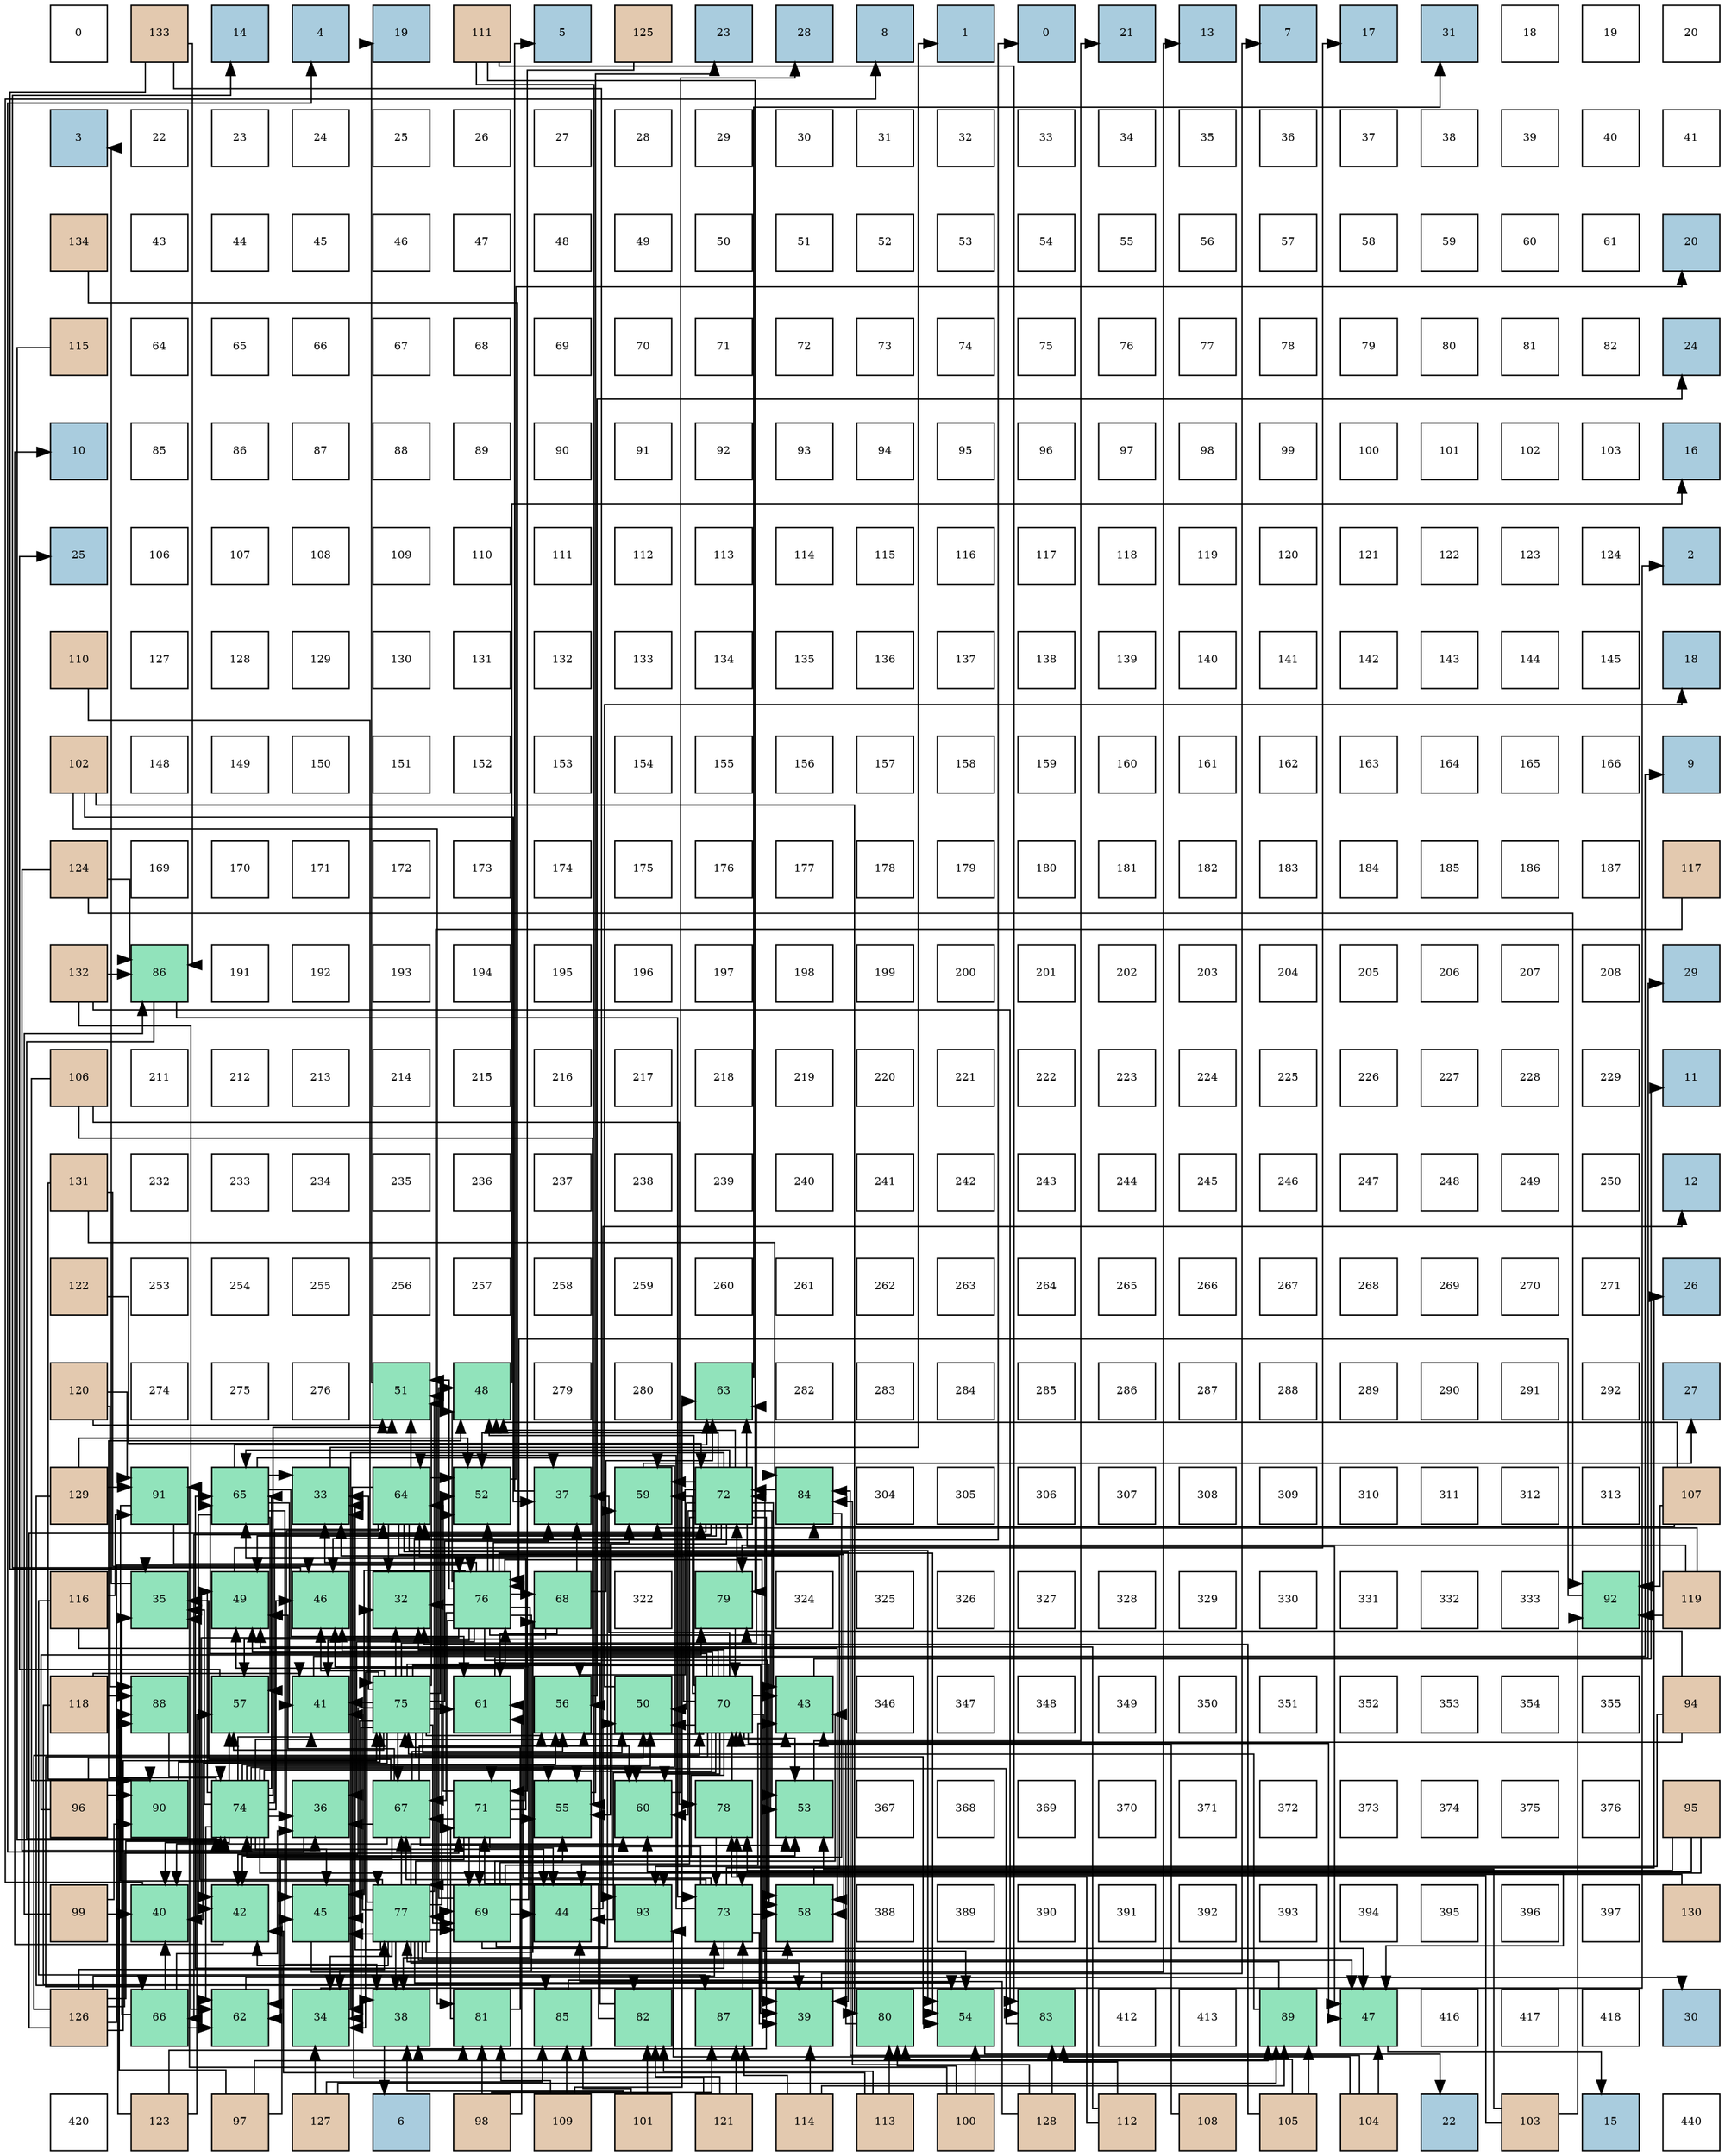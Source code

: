 digraph layout{
 rankdir=TB;
 splines=ortho;
 node [style=filled shape=square fixedsize=true width=0.6];
0[label="0", fontsize=8, fillcolor="#ffffff"];
1[label="133", fontsize=8, fillcolor="#e3c9af"];
2[label="14", fontsize=8, fillcolor="#a9ccde"];
3[label="4", fontsize=8, fillcolor="#a9ccde"];
4[label="19", fontsize=8, fillcolor="#a9ccde"];
5[label="111", fontsize=8, fillcolor="#e3c9af"];
6[label="5", fontsize=8, fillcolor="#a9ccde"];
7[label="125", fontsize=8, fillcolor="#e3c9af"];
8[label="23", fontsize=8, fillcolor="#a9ccde"];
9[label="28", fontsize=8, fillcolor="#a9ccde"];
10[label="8", fontsize=8, fillcolor="#a9ccde"];
11[label="1", fontsize=8, fillcolor="#a9ccde"];
12[label="0", fontsize=8, fillcolor="#a9ccde"];
13[label="21", fontsize=8, fillcolor="#a9ccde"];
14[label="13", fontsize=8, fillcolor="#a9ccde"];
15[label="7", fontsize=8, fillcolor="#a9ccde"];
16[label="17", fontsize=8, fillcolor="#a9ccde"];
17[label="31", fontsize=8, fillcolor="#a9ccde"];
18[label="18", fontsize=8, fillcolor="#ffffff"];
19[label="19", fontsize=8, fillcolor="#ffffff"];
20[label="20", fontsize=8, fillcolor="#ffffff"];
21[label="3", fontsize=8, fillcolor="#a9ccde"];
22[label="22", fontsize=8, fillcolor="#ffffff"];
23[label="23", fontsize=8, fillcolor="#ffffff"];
24[label="24", fontsize=8, fillcolor="#ffffff"];
25[label="25", fontsize=8, fillcolor="#ffffff"];
26[label="26", fontsize=8, fillcolor="#ffffff"];
27[label="27", fontsize=8, fillcolor="#ffffff"];
28[label="28", fontsize=8, fillcolor="#ffffff"];
29[label="29", fontsize=8, fillcolor="#ffffff"];
30[label="30", fontsize=8, fillcolor="#ffffff"];
31[label="31", fontsize=8, fillcolor="#ffffff"];
32[label="32", fontsize=8, fillcolor="#ffffff"];
33[label="33", fontsize=8, fillcolor="#ffffff"];
34[label="34", fontsize=8, fillcolor="#ffffff"];
35[label="35", fontsize=8, fillcolor="#ffffff"];
36[label="36", fontsize=8, fillcolor="#ffffff"];
37[label="37", fontsize=8, fillcolor="#ffffff"];
38[label="38", fontsize=8, fillcolor="#ffffff"];
39[label="39", fontsize=8, fillcolor="#ffffff"];
40[label="40", fontsize=8, fillcolor="#ffffff"];
41[label="41", fontsize=8, fillcolor="#ffffff"];
42[label="134", fontsize=8, fillcolor="#e3c9af"];
43[label="43", fontsize=8, fillcolor="#ffffff"];
44[label="44", fontsize=8, fillcolor="#ffffff"];
45[label="45", fontsize=8, fillcolor="#ffffff"];
46[label="46", fontsize=8, fillcolor="#ffffff"];
47[label="47", fontsize=8, fillcolor="#ffffff"];
48[label="48", fontsize=8, fillcolor="#ffffff"];
49[label="49", fontsize=8, fillcolor="#ffffff"];
50[label="50", fontsize=8, fillcolor="#ffffff"];
51[label="51", fontsize=8, fillcolor="#ffffff"];
52[label="52", fontsize=8, fillcolor="#ffffff"];
53[label="53", fontsize=8, fillcolor="#ffffff"];
54[label="54", fontsize=8, fillcolor="#ffffff"];
55[label="55", fontsize=8, fillcolor="#ffffff"];
56[label="56", fontsize=8, fillcolor="#ffffff"];
57[label="57", fontsize=8, fillcolor="#ffffff"];
58[label="58", fontsize=8, fillcolor="#ffffff"];
59[label="59", fontsize=8, fillcolor="#ffffff"];
60[label="60", fontsize=8, fillcolor="#ffffff"];
61[label="61", fontsize=8, fillcolor="#ffffff"];
62[label="20", fontsize=8, fillcolor="#a9ccde"];
63[label="115", fontsize=8, fillcolor="#e3c9af"];
64[label="64", fontsize=8, fillcolor="#ffffff"];
65[label="65", fontsize=8, fillcolor="#ffffff"];
66[label="66", fontsize=8, fillcolor="#ffffff"];
67[label="67", fontsize=8, fillcolor="#ffffff"];
68[label="68", fontsize=8, fillcolor="#ffffff"];
69[label="69", fontsize=8, fillcolor="#ffffff"];
70[label="70", fontsize=8, fillcolor="#ffffff"];
71[label="71", fontsize=8, fillcolor="#ffffff"];
72[label="72", fontsize=8, fillcolor="#ffffff"];
73[label="73", fontsize=8, fillcolor="#ffffff"];
74[label="74", fontsize=8, fillcolor="#ffffff"];
75[label="75", fontsize=8, fillcolor="#ffffff"];
76[label="76", fontsize=8, fillcolor="#ffffff"];
77[label="77", fontsize=8, fillcolor="#ffffff"];
78[label="78", fontsize=8, fillcolor="#ffffff"];
79[label="79", fontsize=8, fillcolor="#ffffff"];
80[label="80", fontsize=8, fillcolor="#ffffff"];
81[label="81", fontsize=8, fillcolor="#ffffff"];
82[label="82", fontsize=8, fillcolor="#ffffff"];
83[label="24", fontsize=8, fillcolor="#a9ccde"];
84[label="10", fontsize=8, fillcolor="#a9ccde"];
85[label="85", fontsize=8, fillcolor="#ffffff"];
86[label="86", fontsize=8, fillcolor="#ffffff"];
87[label="87", fontsize=8, fillcolor="#ffffff"];
88[label="88", fontsize=8, fillcolor="#ffffff"];
89[label="89", fontsize=8, fillcolor="#ffffff"];
90[label="90", fontsize=8, fillcolor="#ffffff"];
91[label="91", fontsize=8, fillcolor="#ffffff"];
92[label="92", fontsize=8, fillcolor="#ffffff"];
93[label="93", fontsize=8, fillcolor="#ffffff"];
94[label="94", fontsize=8, fillcolor="#ffffff"];
95[label="95", fontsize=8, fillcolor="#ffffff"];
96[label="96", fontsize=8, fillcolor="#ffffff"];
97[label="97", fontsize=8, fillcolor="#ffffff"];
98[label="98", fontsize=8, fillcolor="#ffffff"];
99[label="99", fontsize=8, fillcolor="#ffffff"];
100[label="100", fontsize=8, fillcolor="#ffffff"];
101[label="101", fontsize=8, fillcolor="#ffffff"];
102[label="102", fontsize=8, fillcolor="#ffffff"];
103[label="103", fontsize=8, fillcolor="#ffffff"];
104[label="16", fontsize=8, fillcolor="#a9ccde"];
105[label="25", fontsize=8, fillcolor="#a9ccde"];
106[label="106", fontsize=8, fillcolor="#ffffff"];
107[label="107", fontsize=8, fillcolor="#ffffff"];
108[label="108", fontsize=8, fillcolor="#ffffff"];
109[label="109", fontsize=8, fillcolor="#ffffff"];
110[label="110", fontsize=8, fillcolor="#ffffff"];
111[label="111", fontsize=8, fillcolor="#ffffff"];
112[label="112", fontsize=8, fillcolor="#ffffff"];
113[label="113", fontsize=8, fillcolor="#ffffff"];
114[label="114", fontsize=8, fillcolor="#ffffff"];
115[label="115", fontsize=8, fillcolor="#ffffff"];
116[label="116", fontsize=8, fillcolor="#ffffff"];
117[label="117", fontsize=8, fillcolor="#ffffff"];
118[label="118", fontsize=8, fillcolor="#ffffff"];
119[label="119", fontsize=8, fillcolor="#ffffff"];
120[label="120", fontsize=8, fillcolor="#ffffff"];
121[label="121", fontsize=8, fillcolor="#ffffff"];
122[label="122", fontsize=8, fillcolor="#ffffff"];
123[label="123", fontsize=8, fillcolor="#ffffff"];
124[label="124", fontsize=8, fillcolor="#ffffff"];
125[label="2", fontsize=8, fillcolor="#a9ccde"];
126[label="110", fontsize=8, fillcolor="#e3c9af"];
127[label="127", fontsize=8, fillcolor="#ffffff"];
128[label="128", fontsize=8, fillcolor="#ffffff"];
129[label="129", fontsize=8, fillcolor="#ffffff"];
130[label="130", fontsize=8, fillcolor="#ffffff"];
131[label="131", fontsize=8, fillcolor="#ffffff"];
132[label="132", fontsize=8, fillcolor="#ffffff"];
133[label="133", fontsize=8, fillcolor="#ffffff"];
134[label="134", fontsize=8, fillcolor="#ffffff"];
135[label="135", fontsize=8, fillcolor="#ffffff"];
136[label="136", fontsize=8, fillcolor="#ffffff"];
137[label="137", fontsize=8, fillcolor="#ffffff"];
138[label="138", fontsize=8, fillcolor="#ffffff"];
139[label="139", fontsize=8, fillcolor="#ffffff"];
140[label="140", fontsize=8, fillcolor="#ffffff"];
141[label="141", fontsize=8, fillcolor="#ffffff"];
142[label="142", fontsize=8, fillcolor="#ffffff"];
143[label="143", fontsize=8, fillcolor="#ffffff"];
144[label="144", fontsize=8, fillcolor="#ffffff"];
145[label="145", fontsize=8, fillcolor="#ffffff"];
146[label="18", fontsize=8, fillcolor="#a9ccde"];
147[label="102", fontsize=8, fillcolor="#e3c9af"];
148[label="148", fontsize=8, fillcolor="#ffffff"];
149[label="149", fontsize=8, fillcolor="#ffffff"];
150[label="150", fontsize=8, fillcolor="#ffffff"];
151[label="151", fontsize=8, fillcolor="#ffffff"];
152[label="152", fontsize=8, fillcolor="#ffffff"];
153[label="153", fontsize=8, fillcolor="#ffffff"];
154[label="154", fontsize=8, fillcolor="#ffffff"];
155[label="155", fontsize=8, fillcolor="#ffffff"];
156[label="156", fontsize=8, fillcolor="#ffffff"];
157[label="157", fontsize=8, fillcolor="#ffffff"];
158[label="158", fontsize=8, fillcolor="#ffffff"];
159[label="159", fontsize=8, fillcolor="#ffffff"];
160[label="160", fontsize=8, fillcolor="#ffffff"];
161[label="161", fontsize=8, fillcolor="#ffffff"];
162[label="162", fontsize=8, fillcolor="#ffffff"];
163[label="163", fontsize=8, fillcolor="#ffffff"];
164[label="164", fontsize=8, fillcolor="#ffffff"];
165[label="165", fontsize=8, fillcolor="#ffffff"];
166[label="166", fontsize=8, fillcolor="#ffffff"];
167[label="9", fontsize=8, fillcolor="#a9ccde"];
168[label="124", fontsize=8, fillcolor="#e3c9af"];
169[label="169", fontsize=8, fillcolor="#ffffff"];
170[label="170", fontsize=8, fillcolor="#ffffff"];
171[label="171", fontsize=8, fillcolor="#ffffff"];
172[label="172", fontsize=8, fillcolor="#ffffff"];
173[label="173", fontsize=8, fillcolor="#ffffff"];
174[label="174", fontsize=8, fillcolor="#ffffff"];
175[label="175", fontsize=8, fillcolor="#ffffff"];
176[label="176", fontsize=8, fillcolor="#ffffff"];
177[label="177", fontsize=8, fillcolor="#ffffff"];
178[label="178", fontsize=8, fillcolor="#ffffff"];
179[label="179", fontsize=8, fillcolor="#ffffff"];
180[label="180", fontsize=8, fillcolor="#ffffff"];
181[label="181", fontsize=8, fillcolor="#ffffff"];
182[label="182", fontsize=8, fillcolor="#ffffff"];
183[label="183", fontsize=8, fillcolor="#ffffff"];
184[label="184", fontsize=8, fillcolor="#ffffff"];
185[label="185", fontsize=8, fillcolor="#ffffff"];
186[label="186", fontsize=8, fillcolor="#ffffff"];
187[label="187", fontsize=8, fillcolor="#ffffff"];
188[label="117", fontsize=8, fillcolor="#e3c9af"];
189[label="132", fontsize=8, fillcolor="#e3c9af"];
190[label="86", fontsize=8, fillcolor="#91e3bb"];
191[label="191", fontsize=8, fillcolor="#ffffff"];
192[label="192", fontsize=8, fillcolor="#ffffff"];
193[label="193", fontsize=8, fillcolor="#ffffff"];
194[label="194", fontsize=8, fillcolor="#ffffff"];
195[label="195", fontsize=8, fillcolor="#ffffff"];
196[label="196", fontsize=8, fillcolor="#ffffff"];
197[label="197", fontsize=8, fillcolor="#ffffff"];
198[label="198", fontsize=8, fillcolor="#ffffff"];
199[label="199", fontsize=8, fillcolor="#ffffff"];
200[label="200", fontsize=8, fillcolor="#ffffff"];
201[label="201", fontsize=8, fillcolor="#ffffff"];
202[label="202", fontsize=8, fillcolor="#ffffff"];
203[label="203", fontsize=8, fillcolor="#ffffff"];
204[label="204", fontsize=8, fillcolor="#ffffff"];
205[label="205", fontsize=8, fillcolor="#ffffff"];
206[label="206", fontsize=8, fillcolor="#ffffff"];
207[label="207", fontsize=8, fillcolor="#ffffff"];
208[label="208", fontsize=8, fillcolor="#ffffff"];
209[label="29", fontsize=8, fillcolor="#a9ccde"];
210[label="106", fontsize=8, fillcolor="#e3c9af"];
211[label="211", fontsize=8, fillcolor="#ffffff"];
212[label="212", fontsize=8, fillcolor="#ffffff"];
213[label="213", fontsize=8, fillcolor="#ffffff"];
214[label="214", fontsize=8, fillcolor="#ffffff"];
215[label="215", fontsize=8, fillcolor="#ffffff"];
216[label="216", fontsize=8, fillcolor="#ffffff"];
217[label="217", fontsize=8, fillcolor="#ffffff"];
218[label="218", fontsize=8, fillcolor="#ffffff"];
219[label="219", fontsize=8, fillcolor="#ffffff"];
220[label="220", fontsize=8, fillcolor="#ffffff"];
221[label="221", fontsize=8, fillcolor="#ffffff"];
222[label="222", fontsize=8, fillcolor="#ffffff"];
223[label="223", fontsize=8, fillcolor="#ffffff"];
224[label="224", fontsize=8, fillcolor="#ffffff"];
225[label="225", fontsize=8, fillcolor="#ffffff"];
226[label="226", fontsize=8, fillcolor="#ffffff"];
227[label="227", fontsize=8, fillcolor="#ffffff"];
228[label="228", fontsize=8, fillcolor="#ffffff"];
229[label="229", fontsize=8, fillcolor="#ffffff"];
230[label="11", fontsize=8, fillcolor="#a9ccde"];
231[label="131", fontsize=8, fillcolor="#e3c9af"];
232[label="232", fontsize=8, fillcolor="#ffffff"];
233[label="233", fontsize=8, fillcolor="#ffffff"];
234[label="234", fontsize=8, fillcolor="#ffffff"];
235[label="235", fontsize=8, fillcolor="#ffffff"];
236[label="236", fontsize=8, fillcolor="#ffffff"];
237[label="237", fontsize=8, fillcolor="#ffffff"];
238[label="238", fontsize=8, fillcolor="#ffffff"];
239[label="239", fontsize=8, fillcolor="#ffffff"];
240[label="240", fontsize=8, fillcolor="#ffffff"];
241[label="241", fontsize=8, fillcolor="#ffffff"];
242[label="242", fontsize=8, fillcolor="#ffffff"];
243[label="243", fontsize=8, fillcolor="#ffffff"];
244[label="244", fontsize=8, fillcolor="#ffffff"];
245[label="245", fontsize=8, fillcolor="#ffffff"];
246[label="246", fontsize=8, fillcolor="#ffffff"];
247[label="247", fontsize=8, fillcolor="#ffffff"];
248[label="248", fontsize=8, fillcolor="#ffffff"];
249[label="249", fontsize=8, fillcolor="#ffffff"];
250[label="250", fontsize=8, fillcolor="#ffffff"];
251[label="12", fontsize=8, fillcolor="#a9ccde"];
252[label="122", fontsize=8, fillcolor="#e3c9af"];
253[label="253", fontsize=8, fillcolor="#ffffff"];
254[label="254", fontsize=8, fillcolor="#ffffff"];
255[label="255", fontsize=8, fillcolor="#ffffff"];
256[label="256", fontsize=8, fillcolor="#ffffff"];
257[label="257", fontsize=8, fillcolor="#ffffff"];
258[label="258", fontsize=8, fillcolor="#ffffff"];
259[label="259", fontsize=8, fillcolor="#ffffff"];
260[label="260", fontsize=8, fillcolor="#ffffff"];
261[label="261", fontsize=8, fillcolor="#ffffff"];
262[label="262", fontsize=8, fillcolor="#ffffff"];
263[label="263", fontsize=8, fillcolor="#ffffff"];
264[label="264", fontsize=8, fillcolor="#ffffff"];
265[label="265", fontsize=8, fillcolor="#ffffff"];
266[label="266", fontsize=8, fillcolor="#ffffff"];
267[label="267", fontsize=8, fillcolor="#ffffff"];
268[label="268", fontsize=8, fillcolor="#ffffff"];
269[label="269", fontsize=8, fillcolor="#ffffff"];
270[label="270", fontsize=8, fillcolor="#ffffff"];
271[label="271", fontsize=8, fillcolor="#ffffff"];
272[label="26", fontsize=8, fillcolor="#a9ccde"];
273[label="120", fontsize=8, fillcolor="#e3c9af"];
274[label="274", fontsize=8, fillcolor="#ffffff"];
275[label="275", fontsize=8, fillcolor="#ffffff"];
276[label="276", fontsize=8, fillcolor="#ffffff"];
277[label="51", fontsize=8, fillcolor="#91e3bb"];
278[label="48", fontsize=8, fillcolor="#91e3bb"];
279[label="279", fontsize=8, fillcolor="#ffffff"];
280[label="280", fontsize=8, fillcolor="#ffffff"];
281[label="63", fontsize=8, fillcolor="#91e3bb"];
282[label="282", fontsize=8, fillcolor="#ffffff"];
283[label="283", fontsize=8, fillcolor="#ffffff"];
284[label="284", fontsize=8, fillcolor="#ffffff"];
285[label="285", fontsize=8, fillcolor="#ffffff"];
286[label="286", fontsize=8, fillcolor="#ffffff"];
287[label="287", fontsize=8, fillcolor="#ffffff"];
288[label="288", fontsize=8, fillcolor="#ffffff"];
289[label="289", fontsize=8, fillcolor="#ffffff"];
290[label="290", fontsize=8, fillcolor="#ffffff"];
291[label="291", fontsize=8, fillcolor="#ffffff"];
292[label="292", fontsize=8, fillcolor="#ffffff"];
293[label="27", fontsize=8, fillcolor="#a9ccde"];
294[label="129", fontsize=8, fillcolor="#e3c9af"];
295[label="91", fontsize=8, fillcolor="#91e3bb"];
296[label="65", fontsize=8, fillcolor="#91e3bb"];
297[label="33", fontsize=8, fillcolor="#91e3bb"];
298[label="64", fontsize=8, fillcolor="#91e3bb"];
299[label="52", fontsize=8, fillcolor="#91e3bb"];
300[label="37", fontsize=8, fillcolor="#91e3bb"];
301[label="59", fontsize=8, fillcolor="#91e3bb"];
302[label="72", fontsize=8, fillcolor="#91e3bb"];
303[label="84", fontsize=8, fillcolor="#91e3bb"];
304[label="304", fontsize=8, fillcolor="#ffffff"];
305[label="305", fontsize=8, fillcolor="#ffffff"];
306[label="306", fontsize=8, fillcolor="#ffffff"];
307[label="307", fontsize=8, fillcolor="#ffffff"];
308[label="308", fontsize=8, fillcolor="#ffffff"];
309[label="309", fontsize=8, fillcolor="#ffffff"];
310[label="310", fontsize=8, fillcolor="#ffffff"];
311[label="311", fontsize=8, fillcolor="#ffffff"];
312[label="312", fontsize=8, fillcolor="#ffffff"];
313[label="313", fontsize=8, fillcolor="#ffffff"];
314[label="107", fontsize=8, fillcolor="#e3c9af"];
315[label="116", fontsize=8, fillcolor="#e3c9af"];
316[label="35", fontsize=8, fillcolor="#91e3bb"];
317[label="49", fontsize=8, fillcolor="#91e3bb"];
318[label="46", fontsize=8, fillcolor="#91e3bb"];
319[label="32", fontsize=8, fillcolor="#91e3bb"];
320[label="76", fontsize=8, fillcolor="#91e3bb"];
321[label="68", fontsize=8, fillcolor="#91e3bb"];
322[label="322", fontsize=8, fillcolor="#ffffff"];
323[label="79", fontsize=8, fillcolor="#91e3bb"];
324[label="324", fontsize=8, fillcolor="#ffffff"];
325[label="325", fontsize=8, fillcolor="#ffffff"];
326[label="326", fontsize=8, fillcolor="#ffffff"];
327[label="327", fontsize=8, fillcolor="#ffffff"];
328[label="328", fontsize=8, fillcolor="#ffffff"];
329[label="329", fontsize=8, fillcolor="#ffffff"];
330[label="330", fontsize=8, fillcolor="#ffffff"];
331[label="331", fontsize=8, fillcolor="#ffffff"];
332[label="332", fontsize=8, fillcolor="#ffffff"];
333[label="333", fontsize=8, fillcolor="#ffffff"];
334[label="92", fontsize=8, fillcolor="#91e3bb"];
335[label="119", fontsize=8, fillcolor="#e3c9af"];
336[label="118", fontsize=8, fillcolor="#e3c9af"];
337[label="88", fontsize=8, fillcolor="#91e3bb"];
338[label="57", fontsize=8, fillcolor="#91e3bb"];
339[label="41", fontsize=8, fillcolor="#91e3bb"];
340[label="75", fontsize=8, fillcolor="#91e3bb"];
341[label="61", fontsize=8, fillcolor="#91e3bb"];
342[label="56", fontsize=8, fillcolor="#91e3bb"];
343[label="50", fontsize=8, fillcolor="#91e3bb"];
344[label="70", fontsize=8, fillcolor="#91e3bb"];
345[label="43", fontsize=8, fillcolor="#91e3bb"];
346[label="346", fontsize=8, fillcolor="#ffffff"];
347[label="347", fontsize=8, fillcolor="#ffffff"];
348[label="348", fontsize=8, fillcolor="#ffffff"];
349[label="349", fontsize=8, fillcolor="#ffffff"];
350[label="350", fontsize=8, fillcolor="#ffffff"];
351[label="351", fontsize=8, fillcolor="#ffffff"];
352[label="352", fontsize=8, fillcolor="#ffffff"];
353[label="353", fontsize=8, fillcolor="#ffffff"];
354[label="354", fontsize=8, fillcolor="#ffffff"];
355[label="355", fontsize=8, fillcolor="#ffffff"];
356[label="94", fontsize=8, fillcolor="#e3c9af"];
357[label="96", fontsize=8, fillcolor="#e3c9af"];
358[label="90", fontsize=8, fillcolor="#91e3bb"];
359[label="74", fontsize=8, fillcolor="#91e3bb"];
360[label="36", fontsize=8, fillcolor="#91e3bb"];
361[label="67", fontsize=8, fillcolor="#91e3bb"];
362[label="71", fontsize=8, fillcolor="#91e3bb"];
363[label="55", fontsize=8, fillcolor="#91e3bb"];
364[label="60", fontsize=8, fillcolor="#91e3bb"];
365[label="78", fontsize=8, fillcolor="#91e3bb"];
366[label="53", fontsize=8, fillcolor="#91e3bb"];
367[label="367", fontsize=8, fillcolor="#ffffff"];
368[label="368", fontsize=8, fillcolor="#ffffff"];
369[label="369", fontsize=8, fillcolor="#ffffff"];
370[label="370", fontsize=8, fillcolor="#ffffff"];
371[label="371", fontsize=8, fillcolor="#ffffff"];
372[label="372", fontsize=8, fillcolor="#ffffff"];
373[label="373", fontsize=8, fillcolor="#ffffff"];
374[label="374", fontsize=8, fillcolor="#ffffff"];
375[label="375", fontsize=8, fillcolor="#ffffff"];
376[label="376", fontsize=8, fillcolor="#ffffff"];
377[label="95", fontsize=8, fillcolor="#e3c9af"];
378[label="99", fontsize=8, fillcolor="#e3c9af"];
379[label="40", fontsize=8, fillcolor="#91e3bb"];
380[label="42", fontsize=8, fillcolor="#91e3bb"];
381[label="45", fontsize=8, fillcolor="#91e3bb"];
382[label="77", fontsize=8, fillcolor="#91e3bb"];
383[label="69", fontsize=8, fillcolor="#91e3bb"];
384[label="44", fontsize=8, fillcolor="#91e3bb"];
385[label="93", fontsize=8, fillcolor="#91e3bb"];
386[label="73", fontsize=8, fillcolor="#91e3bb"];
387[label="58", fontsize=8, fillcolor="#91e3bb"];
388[label="388", fontsize=8, fillcolor="#ffffff"];
389[label="389", fontsize=8, fillcolor="#ffffff"];
390[label="390", fontsize=8, fillcolor="#ffffff"];
391[label="391", fontsize=8, fillcolor="#ffffff"];
392[label="392", fontsize=8, fillcolor="#ffffff"];
393[label="393", fontsize=8, fillcolor="#ffffff"];
394[label="394", fontsize=8, fillcolor="#ffffff"];
395[label="395", fontsize=8, fillcolor="#ffffff"];
396[label="396", fontsize=8, fillcolor="#ffffff"];
397[label="397", fontsize=8, fillcolor="#ffffff"];
398[label="130", fontsize=8, fillcolor="#e3c9af"];
399[label="126", fontsize=8, fillcolor="#e3c9af"];
400[label="66", fontsize=8, fillcolor="#91e3bb"];
401[label="62", fontsize=8, fillcolor="#91e3bb"];
402[label="34", fontsize=8, fillcolor="#91e3bb"];
403[label="38", fontsize=8, fillcolor="#91e3bb"];
404[label="81", fontsize=8, fillcolor="#91e3bb"];
405[label="85", fontsize=8, fillcolor="#91e3bb"];
406[label="82", fontsize=8, fillcolor="#91e3bb"];
407[label="87", fontsize=8, fillcolor="#91e3bb"];
408[label="39", fontsize=8, fillcolor="#91e3bb"];
409[label="80", fontsize=8, fillcolor="#91e3bb"];
410[label="54", fontsize=8, fillcolor="#91e3bb"];
411[label="83", fontsize=8, fillcolor="#91e3bb"];
412[label="412", fontsize=8, fillcolor="#ffffff"];
413[label="413", fontsize=8, fillcolor="#ffffff"];
414[label="89", fontsize=8, fillcolor="#91e3bb"];
415[label="47", fontsize=8, fillcolor="#91e3bb"];
416[label="416", fontsize=8, fillcolor="#ffffff"];
417[label="417", fontsize=8, fillcolor="#ffffff"];
418[label="418", fontsize=8, fillcolor="#ffffff"];
419[label="30", fontsize=8, fillcolor="#a9ccde"];
420[label="420", fontsize=8, fillcolor="#ffffff"];
421[label="123", fontsize=8, fillcolor="#e3c9af"];
422[label="97", fontsize=8, fillcolor="#e3c9af"];
423[label="127", fontsize=8, fillcolor="#e3c9af"];
424[label="6", fontsize=8, fillcolor="#a9ccde"];
425[label="98", fontsize=8, fillcolor="#e3c9af"];
426[label="109", fontsize=8, fillcolor="#e3c9af"];
427[label="101", fontsize=8, fillcolor="#e3c9af"];
428[label="121", fontsize=8, fillcolor="#e3c9af"];
429[label="114", fontsize=8, fillcolor="#e3c9af"];
430[label="113", fontsize=8, fillcolor="#e3c9af"];
431[label="100", fontsize=8, fillcolor="#e3c9af"];
432[label="128", fontsize=8, fillcolor="#e3c9af"];
433[label="112", fontsize=8, fillcolor="#e3c9af"];
434[label="108", fontsize=8, fillcolor="#e3c9af"];
435[label="105", fontsize=8, fillcolor="#e3c9af"];
436[label="104", fontsize=8, fillcolor="#e3c9af"];
437[label="22", fontsize=8, fillcolor="#a9ccde"];
438[label="103", fontsize=8, fillcolor="#e3c9af"];
439[label="15", fontsize=8, fillcolor="#a9ccde"];
440[label="440", fontsize=8, fillcolor="#ffffff"];
edge [constraint=false, style=vis];319 -> 12;
297 -> 11;
402 -> 125;
316 -> 21;
360 -> 3;
300 -> 6;
403 -> 424;
408 -> 15;
379 -> 10;
339 -> 167;
380 -> 84;
345 -> 230;
384 -> 251;
381 -> 14;
318 -> 2;
415 -> 439;
278 -> 104;
317 -> 16;
343 -> 146;
277 -> 4;
299 -> 62;
366 -> 13;
410 -> 437;
363 -> 8;
342 -> 83;
338 -> 105;
387 -> 272;
301 -> 293;
364 -> 9;
341 -> 209;
401 -> 419;
281 -> 17;
298 -> 319;
298 -> 402;
298 -> 408;
298 -> 381;
298 -> 277;
298 -> 299;
298 -> 410;
298 -> 387;
296 -> 297;
296 -> 300;
296 -> 403;
296 -> 339;
296 -> 380;
296 -> 338;
296 -> 341;
296 -> 281;
400 -> 316;
400 -> 360;
400 -> 379;
400 -> 401;
361 -> 316;
361 -> 360;
361 -> 379;
361 -> 317;
361 -> 366;
361 -> 342;
361 -> 364;
361 -> 401;
321 -> 300;
321 -> 338;
321 -> 341;
321 -> 281;
383 -> 345;
383 -> 384;
383 -> 318;
383 -> 415;
383 -> 278;
383 -> 343;
383 -> 363;
383 -> 301;
344 -> 319;
344 -> 300;
344 -> 380;
344 -> 345;
344 -> 384;
344 -> 318;
344 -> 415;
344 -> 278;
344 -> 317;
344 -> 343;
344 -> 366;
344 -> 410;
344 -> 363;
344 -> 342;
344 -> 301;
344 -> 364;
344 -> 298;
344 -> 296;
344 -> 400;
362 -> 384;
362 -> 317;
362 -> 363;
362 -> 401;
362 -> 298;
362 -> 296;
362 -> 361;
362 -> 383;
302 -> 402;
302 -> 403;
302 -> 345;
302 -> 384;
302 -> 318;
302 -> 415;
302 -> 278;
302 -> 317;
302 -> 343;
302 -> 299;
302 -> 366;
302 -> 363;
302 -> 342;
302 -> 301;
302 -> 364;
302 -> 281;
302 -> 298;
302 -> 296;
302 -> 400;
386 -> 297;
386 -> 408;
386 -> 387;
386 -> 341;
386 -> 298;
386 -> 296;
386 -> 361;
386 -> 383;
359 -> 316;
359 -> 360;
359 -> 379;
359 -> 339;
359 -> 345;
359 -> 384;
359 -> 381;
359 -> 318;
359 -> 415;
359 -> 278;
359 -> 317;
359 -> 343;
359 -> 277;
359 -> 366;
359 -> 363;
359 -> 342;
359 -> 338;
359 -> 301;
359 -> 364;
359 -> 401;
359 -> 298;
359 -> 296;
340 -> 319;
340 -> 297;
340 -> 402;
340 -> 300;
340 -> 403;
340 -> 408;
340 -> 379;
340 -> 339;
340 -> 380;
340 -> 381;
340 -> 318;
340 -> 343;
340 -> 277;
340 -> 299;
340 -> 410;
340 -> 342;
340 -> 338;
340 -> 387;
340 -> 341;
340 -> 281;
340 -> 361;
340 -> 383;
320 -> 319;
320 -> 297;
320 -> 402;
320 -> 360;
320 -> 403;
320 -> 408;
320 -> 339;
320 -> 380;
320 -> 381;
320 -> 278;
320 -> 277;
320 -> 299;
320 -> 366;
320 -> 410;
320 -> 387;
320 -> 301;
320 -> 361;
320 -> 321;
320 -> 383;
382 -> 319;
382 -> 297;
382 -> 402;
382 -> 316;
382 -> 403;
382 -> 408;
382 -> 339;
382 -> 380;
382 -> 345;
382 -> 381;
382 -> 415;
382 -> 277;
382 -> 299;
382 -> 410;
382 -> 387;
382 -> 364;
382 -> 361;
382 -> 321;
382 -> 383;
365 -> 344;
365 -> 386;
323 -> 344;
323 -> 302;
409 -> 344;
404 -> 362;
404 -> 340;
406 -> 362;
406 -> 320;
411 -> 362;
303 -> 302;
303 -> 359;
405 -> 302;
190 -> 386;
190 -> 359;
407 -> 386;
337 -> 359;
414 -> 340;
414 -> 382;
358 -> 340;
295 -> 320;
295 -> 382;
334 -> 320;
385 -> 382;
356 -> 345;
356 -> 323;
356 -> 385;
377 -> 364;
377 -> 365;
377 -> 385;
357 -> 343;
357 -> 323;
357 -> 358;
422 -> 381;
422 -> 337;
422 -> 414;
425 -> 341;
425 -> 404;
425 -> 407;
378 -> 379;
378 -> 190;
378 -> 358;
431 -> 410;
431 -> 409;
431 -> 295;
427 -> 403;
427 -> 406;
427 -> 405;
147 -> 300;
147 -> 409;
147 -> 404;
438 -> 366;
438 -> 365;
438 -> 334;
436 -> 415;
436 -> 303;
436 -> 385;
435 -> 319;
435 -> 409;
435 -> 414;
210 -> 342;
210 -> 365;
210 -> 358;
314 -> 278;
314 -> 303;
314 -> 334;
434 -> 344;
426 -> 281;
426 -> 404;
426 -> 405;
126 -> 340;
5 -> 363;
5 -> 323;
5 -> 411;
433 -> 317;
433 -> 365;
433 -> 411;
430 -> 380;
430 -> 409;
430 -> 406;
429 -> 408;
429 -> 407;
429 -> 414;
63 -> 359;
315 -> 387;
315 -> 407;
315 -> 295;
188 -> 382;
336 -> 339;
336 -> 406;
336 -> 337;
335 -> 301;
335 -> 323;
335 -> 334;
273 -> 277;
273 -> 337;
273 -> 295;
428 -> 297;
428 -> 406;
428 -> 407;
252 -> 302;
421 -> 338;
421 -> 404;
421 -> 337;
168 -> 360;
168 -> 190;
168 -> 334;
7 -> 362;
399 -> 344;
399 -> 362;
399 -> 302;
399 -> 386;
399 -> 359;
399 -> 340;
399 -> 320;
399 -> 382;
423 -> 402;
423 -> 405;
423 -> 414;
432 -> 384;
432 -> 411;
432 -> 303;
294 -> 299;
294 -> 405;
294 -> 295;
398 -> 386;
231 -> 318;
231 -> 303;
231 -> 358;
189 -> 401;
189 -> 411;
189 -> 190;
1 -> 316;
1 -> 190;
1 -> 385;
42 -> 320;
edge [constraint=true, style=invis];
0 -> 21 -> 42 -> 63 -> 84 -> 105 -> 126 -> 147 -> 168 -> 189 -> 210 -> 231 -> 252 -> 273 -> 294 -> 315 -> 336 -> 357 -> 378 -> 399 -> 420;
1 -> 22 -> 43 -> 64 -> 85 -> 106 -> 127 -> 148 -> 169 -> 190 -> 211 -> 232 -> 253 -> 274 -> 295 -> 316 -> 337 -> 358 -> 379 -> 400 -> 421;
2 -> 23 -> 44 -> 65 -> 86 -> 107 -> 128 -> 149 -> 170 -> 191 -> 212 -> 233 -> 254 -> 275 -> 296 -> 317 -> 338 -> 359 -> 380 -> 401 -> 422;
3 -> 24 -> 45 -> 66 -> 87 -> 108 -> 129 -> 150 -> 171 -> 192 -> 213 -> 234 -> 255 -> 276 -> 297 -> 318 -> 339 -> 360 -> 381 -> 402 -> 423;
4 -> 25 -> 46 -> 67 -> 88 -> 109 -> 130 -> 151 -> 172 -> 193 -> 214 -> 235 -> 256 -> 277 -> 298 -> 319 -> 340 -> 361 -> 382 -> 403 -> 424;
5 -> 26 -> 47 -> 68 -> 89 -> 110 -> 131 -> 152 -> 173 -> 194 -> 215 -> 236 -> 257 -> 278 -> 299 -> 320 -> 341 -> 362 -> 383 -> 404 -> 425;
6 -> 27 -> 48 -> 69 -> 90 -> 111 -> 132 -> 153 -> 174 -> 195 -> 216 -> 237 -> 258 -> 279 -> 300 -> 321 -> 342 -> 363 -> 384 -> 405 -> 426;
7 -> 28 -> 49 -> 70 -> 91 -> 112 -> 133 -> 154 -> 175 -> 196 -> 217 -> 238 -> 259 -> 280 -> 301 -> 322 -> 343 -> 364 -> 385 -> 406 -> 427;
8 -> 29 -> 50 -> 71 -> 92 -> 113 -> 134 -> 155 -> 176 -> 197 -> 218 -> 239 -> 260 -> 281 -> 302 -> 323 -> 344 -> 365 -> 386 -> 407 -> 428;
9 -> 30 -> 51 -> 72 -> 93 -> 114 -> 135 -> 156 -> 177 -> 198 -> 219 -> 240 -> 261 -> 282 -> 303 -> 324 -> 345 -> 366 -> 387 -> 408 -> 429;
10 -> 31 -> 52 -> 73 -> 94 -> 115 -> 136 -> 157 -> 178 -> 199 -> 220 -> 241 -> 262 -> 283 -> 304 -> 325 -> 346 -> 367 -> 388 -> 409 -> 430;
11 -> 32 -> 53 -> 74 -> 95 -> 116 -> 137 -> 158 -> 179 -> 200 -> 221 -> 242 -> 263 -> 284 -> 305 -> 326 -> 347 -> 368 -> 389 -> 410 -> 431;
12 -> 33 -> 54 -> 75 -> 96 -> 117 -> 138 -> 159 -> 180 -> 201 -> 222 -> 243 -> 264 -> 285 -> 306 -> 327 -> 348 -> 369 -> 390 -> 411 -> 432;
13 -> 34 -> 55 -> 76 -> 97 -> 118 -> 139 -> 160 -> 181 -> 202 -> 223 -> 244 -> 265 -> 286 -> 307 -> 328 -> 349 -> 370 -> 391 -> 412 -> 433;
14 -> 35 -> 56 -> 77 -> 98 -> 119 -> 140 -> 161 -> 182 -> 203 -> 224 -> 245 -> 266 -> 287 -> 308 -> 329 -> 350 -> 371 -> 392 -> 413 -> 434;
15 -> 36 -> 57 -> 78 -> 99 -> 120 -> 141 -> 162 -> 183 -> 204 -> 225 -> 246 -> 267 -> 288 -> 309 -> 330 -> 351 -> 372 -> 393 -> 414 -> 435;
16 -> 37 -> 58 -> 79 -> 100 -> 121 -> 142 -> 163 -> 184 -> 205 -> 226 -> 247 -> 268 -> 289 -> 310 -> 331 -> 352 -> 373 -> 394 -> 415 -> 436;
17 -> 38 -> 59 -> 80 -> 101 -> 122 -> 143 -> 164 -> 185 -> 206 -> 227 -> 248 -> 269 -> 290 -> 311 -> 332 -> 353 -> 374 -> 395 -> 416 -> 437;
18 -> 39 -> 60 -> 81 -> 102 -> 123 -> 144 -> 165 -> 186 -> 207 -> 228 -> 249 -> 270 -> 291 -> 312 -> 333 -> 354 -> 375 -> 396 -> 417 -> 438;
19 -> 40 -> 61 -> 82 -> 103 -> 124 -> 145 -> 166 -> 187 -> 208 -> 229 -> 250 -> 271 -> 292 -> 313 -> 334 -> 355 -> 376 -> 397 -> 418 -> 439;
20 -> 41 -> 62 -> 83 -> 104 -> 125 -> 146 -> 167 -> 188 -> 209 -> 230 -> 251 -> 272 -> 293 -> 314 -> 335 -> 356 -> 377 -> 398 -> 419 -> 440;
rank = same {0 -> 1 -> 2 -> 3 -> 4 -> 5 -> 6 -> 7 -> 8 -> 9 -> 10 -> 11 -> 12 -> 13 -> 14 -> 15 -> 16 -> 17 -> 18 -> 19 -> 20};
rank = same {21 -> 22 -> 23 -> 24 -> 25 -> 26 -> 27 -> 28 -> 29 -> 30 -> 31 -> 32 -> 33 -> 34 -> 35 -> 36 -> 37 -> 38 -> 39 -> 40 -> 41};
rank = same {42 -> 43 -> 44 -> 45 -> 46 -> 47 -> 48 -> 49 -> 50 -> 51 -> 52 -> 53 -> 54 -> 55 -> 56 -> 57 -> 58 -> 59 -> 60 -> 61 -> 62};
rank = same {63 -> 64 -> 65 -> 66 -> 67 -> 68 -> 69 -> 70 -> 71 -> 72 -> 73 -> 74 -> 75 -> 76 -> 77 -> 78 -> 79 -> 80 -> 81 -> 82 -> 83};
rank = same {84 -> 85 -> 86 -> 87 -> 88 -> 89 -> 90 -> 91 -> 92 -> 93 -> 94 -> 95 -> 96 -> 97 -> 98 -> 99 -> 100 -> 101 -> 102 -> 103 -> 104};
rank = same {105 -> 106 -> 107 -> 108 -> 109 -> 110 -> 111 -> 112 -> 113 -> 114 -> 115 -> 116 -> 117 -> 118 -> 119 -> 120 -> 121 -> 122 -> 123 -> 124 -> 125};
rank = same {126 -> 127 -> 128 -> 129 -> 130 -> 131 -> 132 -> 133 -> 134 -> 135 -> 136 -> 137 -> 138 -> 139 -> 140 -> 141 -> 142 -> 143 -> 144 -> 145 -> 146};
rank = same {147 -> 148 -> 149 -> 150 -> 151 -> 152 -> 153 -> 154 -> 155 -> 156 -> 157 -> 158 -> 159 -> 160 -> 161 -> 162 -> 163 -> 164 -> 165 -> 166 -> 167};
rank = same {168 -> 169 -> 170 -> 171 -> 172 -> 173 -> 174 -> 175 -> 176 -> 177 -> 178 -> 179 -> 180 -> 181 -> 182 -> 183 -> 184 -> 185 -> 186 -> 187 -> 188};
rank = same {189 -> 190 -> 191 -> 192 -> 193 -> 194 -> 195 -> 196 -> 197 -> 198 -> 199 -> 200 -> 201 -> 202 -> 203 -> 204 -> 205 -> 206 -> 207 -> 208 -> 209};
rank = same {210 -> 211 -> 212 -> 213 -> 214 -> 215 -> 216 -> 217 -> 218 -> 219 -> 220 -> 221 -> 222 -> 223 -> 224 -> 225 -> 226 -> 227 -> 228 -> 229 -> 230};
rank = same {231 -> 232 -> 233 -> 234 -> 235 -> 236 -> 237 -> 238 -> 239 -> 240 -> 241 -> 242 -> 243 -> 244 -> 245 -> 246 -> 247 -> 248 -> 249 -> 250 -> 251};
rank = same {252 -> 253 -> 254 -> 255 -> 256 -> 257 -> 258 -> 259 -> 260 -> 261 -> 262 -> 263 -> 264 -> 265 -> 266 -> 267 -> 268 -> 269 -> 270 -> 271 -> 272};
rank = same {273 -> 274 -> 275 -> 276 -> 277 -> 278 -> 279 -> 280 -> 281 -> 282 -> 283 -> 284 -> 285 -> 286 -> 287 -> 288 -> 289 -> 290 -> 291 -> 292 -> 293};
rank = same {294 -> 295 -> 296 -> 297 -> 298 -> 299 -> 300 -> 301 -> 302 -> 303 -> 304 -> 305 -> 306 -> 307 -> 308 -> 309 -> 310 -> 311 -> 312 -> 313 -> 314};
rank = same {315 -> 316 -> 317 -> 318 -> 319 -> 320 -> 321 -> 322 -> 323 -> 324 -> 325 -> 326 -> 327 -> 328 -> 329 -> 330 -> 331 -> 332 -> 333 -> 334 -> 335};
rank = same {336 -> 337 -> 338 -> 339 -> 340 -> 341 -> 342 -> 343 -> 344 -> 345 -> 346 -> 347 -> 348 -> 349 -> 350 -> 351 -> 352 -> 353 -> 354 -> 355 -> 356};
rank = same {357 -> 358 -> 359 -> 360 -> 361 -> 362 -> 363 -> 364 -> 365 -> 366 -> 367 -> 368 -> 369 -> 370 -> 371 -> 372 -> 373 -> 374 -> 375 -> 376 -> 377};
rank = same {378 -> 379 -> 380 -> 381 -> 382 -> 383 -> 384 -> 385 -> 386 -> 387 -> 388 -> 389 -> 390 -> 391 -> 392 -> 393 -> 394 -> 395 -> 396 -> 397 -> 398};
rank = same {399 -> 400 -> 401 -> 402 -> 403 -> 404 -> 405 -> 406 -> 407 -> 408 -> 409 -> 410 -> 411 -> 412 -> 413 -> 414 -> 415 -> 416 -> 417 -> 418 -> 419};
rank = same {420 -> 421 -> 422 -> 423 -> 424 -> 425 -> 426 -> 427 -> 428 -> 429 -> 430 -> 431 -> 432 -> 433 -> 434 -> 435 -> 436 -> 437 -> 438 -> 439 -> 440};
}